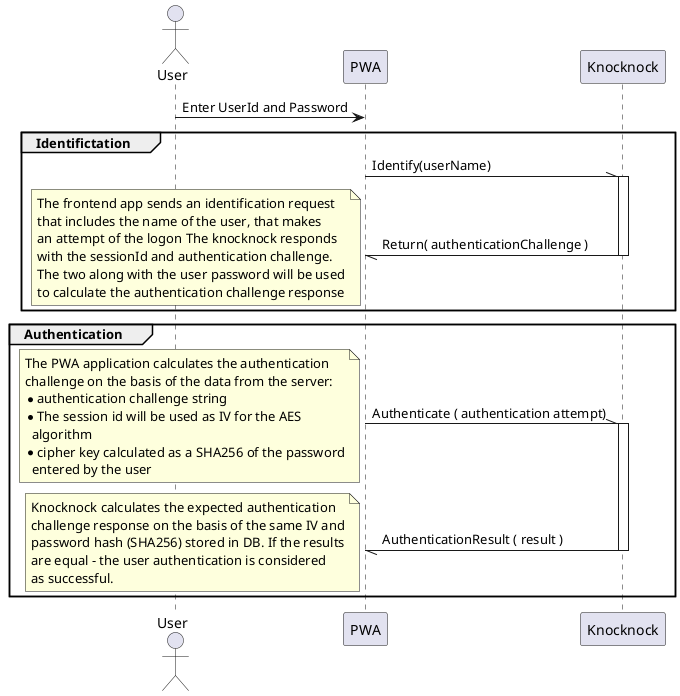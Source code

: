 @startuml
actor       User       as user
participant PWA        as frontend
participant Knocknock  as knck


user -> frontend : Enter UserId and Password
group Identifictation
frontend -\\ knck : Identify(userName)
activate knck
knck -// frontend  : Return( authenticationChallenge )
deactivate knck
note left
The frontend app sends an identification request
that includes the name of the user, that makes
an attempt of the logon The knocknock responds
with the sessionId and authentication challenge.
The two along with the user password will be used
to calculate the authentication challenge response
end note
end
group Authentication
frontend -\\ knck : Authenticate ( authentication attempt)
activate knck
note left
The PWA application calculates the authentication
challenge on the basis of the data from the server:
* authentication challenge string
* The session id will be used as IV for the AES 
  algorithm
* cipher key calculated as a SHA256 of the password 
  entered by the user
end note
knck -// frontend  : AuthenticationResult ( result )
deactivate knck
note left
Knocknock calculates the expected authentication
challenge response on the basis of the same IV and
password hash (SHA256) stored in DB. If the results
are equal - the user authentication is considered
as successful.
end note
end
@enduml